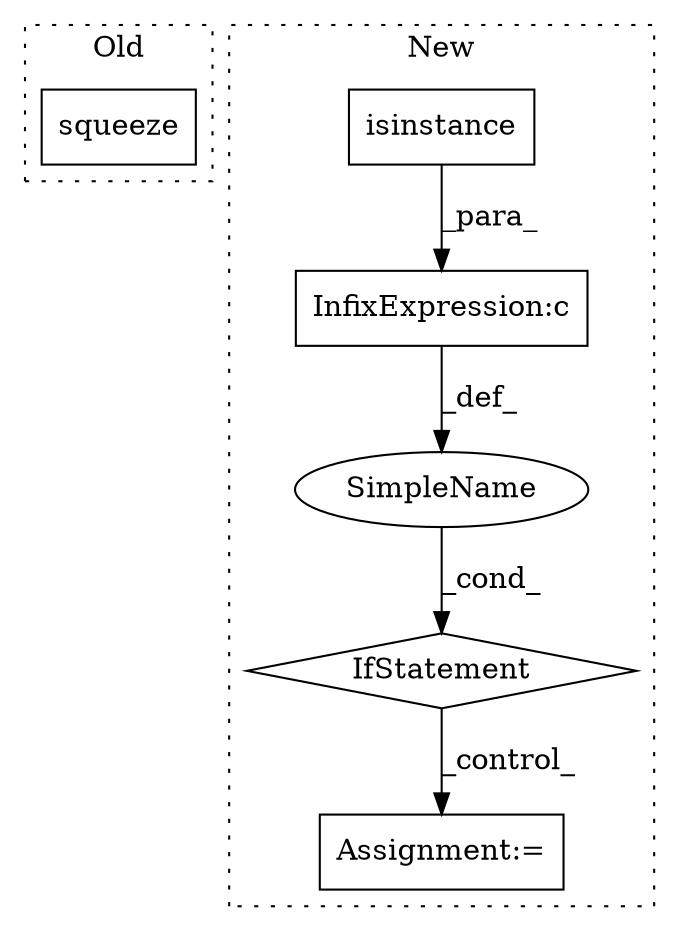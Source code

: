 digraph G {
subgraph cluster0 {
1 [label="squeeze" a="32" s="1665" l="9" shape="box"];
label = "Old";
style="dotted";
}
subgraph cluster1 {
2 [label="isinstance" a="32" s="1903,1955" l="11,2" shape="box"];
3 [label="IfStatement" a="25" s="1899,1984" l="4,2" shape="diamond"];
4 [label="SimpleName" a="42" s="" l="" shape="ellipse"];
5 [label="Assignment:=" a="7" s="2007" l="1" shape="box"];
6 [label="InfixExpression:c" a="27" s="1957" l="4" shape="box"];
label = "New";
style="dotted";
}
2 -> 6 [label="_para_"];
3 -> 5 [label="_control_"];
4 -> 3 [label="_cond_"];
6 -> 4 [label="_def_"];
}